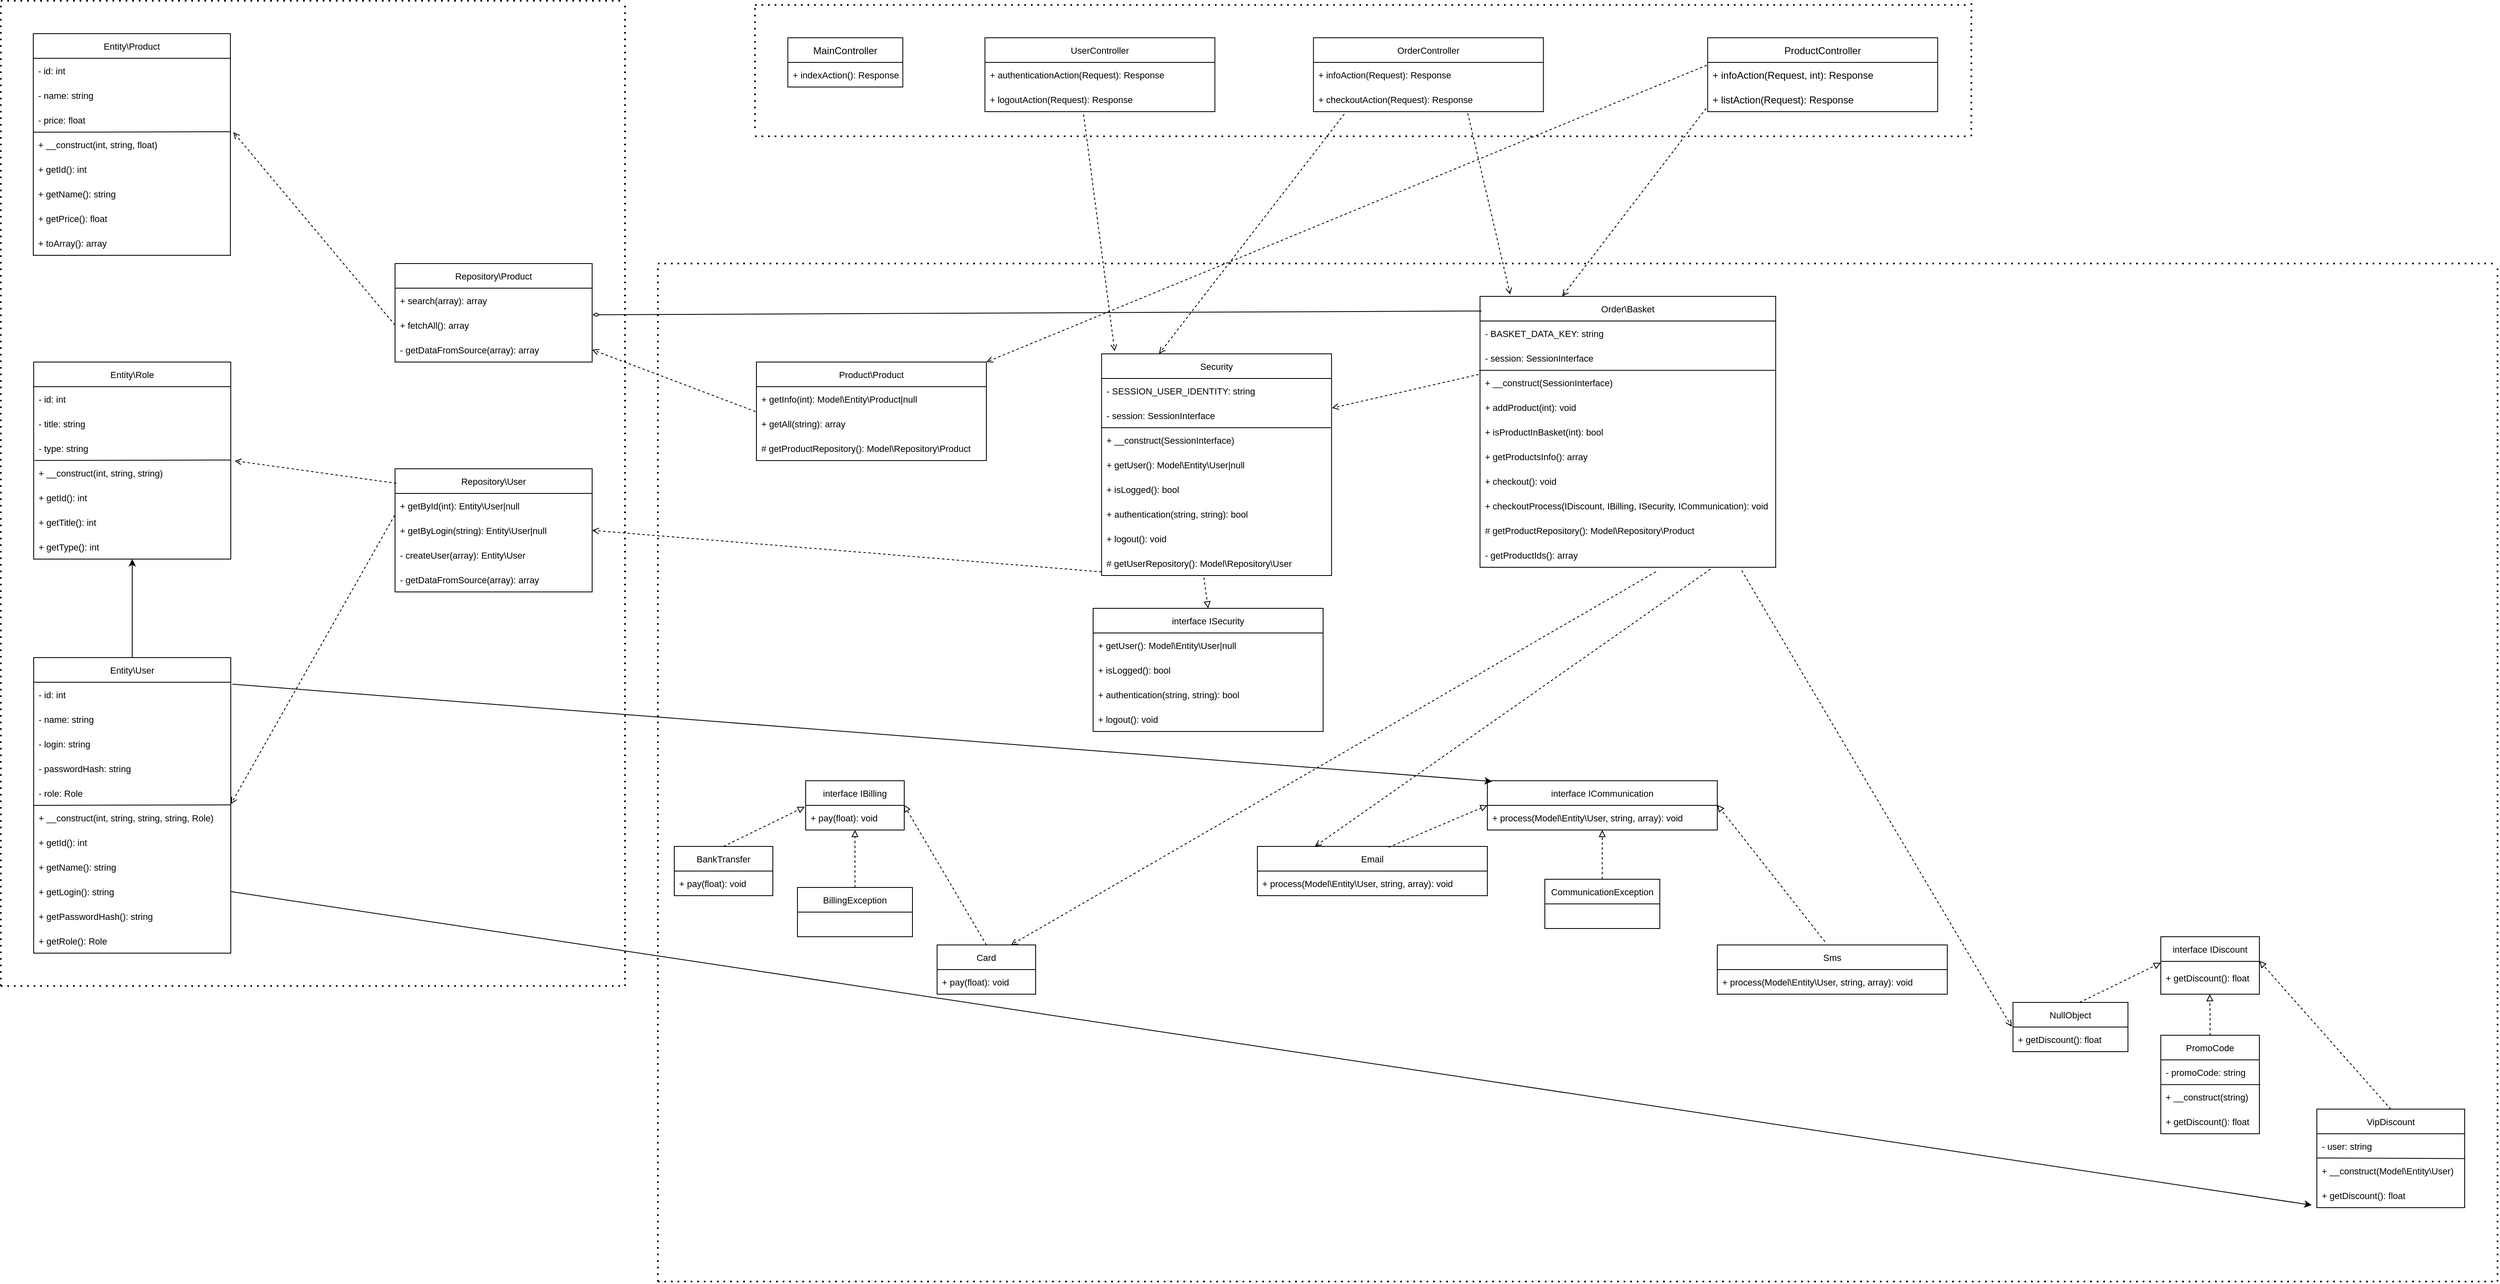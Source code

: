 <mxfile version="16.5.3" type="github">
  <diagram id="gTptydmdc3C8p_ztm6Fg" name="Страница 1">
    <mxGraphModel dx="3749" dy="5384" grid="1" gridSize="10" guides="1" tooltips="1" connect="1" arrows="1" fold="1" page="1" pageScale="1" pageWidth="4681" pageHeight="3300" math="0" shadow="0">
      <root>
        <mxCell id="0" />
        <mxCell id="1" parent="0" />
        <mxCell id="qw8Mf4owi6WbGOD2SgY8-8" value="ProductController" style="swimlane;fontStyle=0;childLayout=stackLayout;horizontal=1;startSize=30;horizontalStack=0;resizeParent=1;resizeParentMax=0;resizeLast=0;collapsible=1;marginBottom=0;" vertex="1" parent="1">
          <mxGeometry x="2918.26" y="45" width="280" height="90" as="geometry" />
        </mxCell>
        <mxCell id="qw8Mf4owi6WbGOD2SgY8-9" value="+ infoAction(Request, int): Response" style="text;strokeColor=none;fillColor=none;align=left;verticalAlign=middle;spacingLeft=4;spacingRight=4;overflow=hidden;points=[[0,0.5],[1,0.5]];portConstraint=eastwest;rotatable=0;" vertex="1" parent="qw8Mf4owi6WbGOD2SgY8-8">
          <mxGeometry y="30" width="280" height="30" as="geometry" />
        </mxCell>
        <mxCell id="qw8Mf4owi6WbGOD2SgY8-10" value="+ listAction(Request): Response" style="text;strokeColor=none;fillColor=none;align=left;verticalAlign=middle;spacingLeft=4;spacingRight=4;overflow=hidden;points=[[0,0.5],[1,0.5]];portConstraint=eastwest;rotatable=0;" vertex="1" parent="qw8Mf4owi6WbGOD2SgY8-8">
          <mxGeometry y="60" width="280" height="30" as="geometry" />
        </mxCell>
        <mxCell id="qw8Mf4owi6WbGOD2SgY8-16" value="MainController" style="swimlane;fontStyle=0;childLayout=stackLayout;horizontal=1;startSize=30;horizontalStack=0;resizeParent=1;resizeParentMax=0;resizeLast=0;collapsible=1;marginBottom=0;" vertex="1" parent="1">
          <mxGeometry x="1798.26" y="45" width="140" height="60" as="geometry" />
        </mxCell>
        <mxCell id="qw8Mf4owi6WbGOD2SgY8-17" value="+ indexAction(): Response" style="text;strokeColor=none;fillColor=none;align=left;verticalAlign=middle;spacingLeft=4;spacingRight=4;overflow=hidden;points=[[0,0.5],[1,0.5]];portConstraint=eastwest;rotatable=0;fontSize=11;" vertex="1" parent="qw8Mf4owi6WbGOD2SgY8-16">
          <mxGeometry y="30" width="140" height="30" as="geometry" />
        </mxCell>
        <mxCell id="qw8Mf4owi6WbGOD2SgY8-21" value="OrderController" style="swimlane;fontStyle=0;childLayout=stackLayout;horizontal=1;startSize=30;horizontalStack=0;resizeParent=1;resizeParentMax=0;resizeLast=0;collapsible=1;marginBottom=0;fontSize=11;" vertex="1" parent="1">
          <mxGeometry x="2438.26" y="45" width="280" height="90" as="geometry" />
        </mxCell>
        <mxCell id="qw8Mf4owi6WbGOD2SgY8-22" value="+ infoAction(Request): Response" style="text;strokeColor=none;fillColor=none;align=left;verticalAlign=middle;spacingLeft=4;spacingRight=4;overflow=hidden;points=[[0,0.5],[1,0.5]];portConstraint=eastwest;rotatable=0;fontSize=11;" vertex="1" parent="qw8Mf4owi6WbGOD2SgY8-21">
          <mxGeometry y="30" width="280" height="30" as="geometry" />
        </mxCell>
        <mxCell id="qw8Mf4owi6WbGOD2SgY8-23" value="+ checkoutAction(Request): Response" style="text;strokeColor=none;fillColor=none;align=left;verticalAlign=middle;spacingLeft=4;spacingRight=4;overflow=hidden;points=[[0,0.5],[1,0.5]];portConstraint=eastwest;rotatable=0;fontSize=11;" vertex="1" parent="qw8Mf4owi6WbGOD2SgY8-21">
          <mxGeometry y="60" width="280" height="30" as="geometry" />
        </mxCell>
        <mxCell id="qw8Mf4owi6WbGOD2SgY8-25" value="UserController" style="swimlane;fontStyle=0;childLayout=stackLayout;horizontal=1;startSize=30;horizontalStack=0;resizeParent=1;resizeParentMax=0;resizeLast=0;collapsible=1;marginBottom=0;fontSize=11;" vertex="1" parent="1">
          <mxGeometry x="2038.26" y="45" width="280" height="90" as="geometry" />
        </mxCell>
        <mxCell id="qw8Mf4owi6WbGOD2SgY8-26" value="+ authenticationAction(Request): Response" style="text;strokeColor=none;fillColor=none;align=left;verticalAlign=middle;spacingLeft=4;spacingRight=4;overflow=hidden;points=[[0,0.5],[1,0.5]];portConstraint=eastwest;rotatable=0;fontSize=11;" vertex="1" parent="qw8Mf4owi6WbGOD2SgY8-25">
          <mxGeometry y="30" width="280" height="30" as="geometry" />
        </mxCell>
        <mxCell id="qw8Mf4owi6WbGOD2SgY8-27" value="+ logoutAction(Request): Response" style="text;strokeColor=none;fillColor=none;align=left;verticalAlign=middle;spacingLeft=4;spacingRight=4;overflow=hidden;points=[[0,0.5],[1,0.5]];portConstraint=eastwest;rotatable=0;fontSize=11;" vertex="1" parent="qw8Mf4owi6WbGOD2SgY8-25">
          <mxGeometry y="60" width="280" height="30" as="geometry" />
        </mxCell>
        <mxCell id="qw8Mf4owi6WbGOD2SgY8-29" value="Entity\Product" style="swimlane;fontStyle=0;childLayout=stackLayout;horizontal=1;startSize=30;horizontalStack=0;resizeParent=1;resizeParentMax=0;resizeLast=0;collapsible=1;marginBottom=0;fontSize=11;" vertex="1" parent="1">
          <mxGeometry x="879.52" y="40" width="240" height="270" as="geometry" />
        </mxCell>
        <mxCell id="qw8Mf4owi6WbGOD2SgY8-30" value="- id: int" style="text;strokeColor=none;fillColor=none;align=left;verticalAlign=middle;spacingLeft=4;spacingRight=4;overflow=hidden;points=[[0,0.5],[1,0.5]];portConstraint=eastwest;rotatable=0;fontSize=11;" vertex="1" parent="qw8Mf4owi6WbGOD2SgY8-29">
          <mxGeometry y="30" width="240" height="30" as="geometry" />
        </mxCell>
        <mxCell id="qw8Mf4owi6WbGOD2SgY8-31" value="- name: string" style="text;strokeColor=none;fillColor=none;align=left;verticalAlign=middle;spacingLeft=4;spacingRight=4;overflow=hidden;points=[[0,0.5],[1,0.5]];portConstraint=eastwest;rotatable=0;fontSize=11;" vertex="1" parent="qw8Mf4owi6WbGOD2SgY8-29">
          <mxGeometry y="60" width="240" height="30" as="geometry" />
        </mxCell>
        <mxCell id="qw8Mf4owi6WbGOD2SgY8-32" value="- price: float" style="text;strokeColor=none;fillColor=none;align=left;verticalAlign=middle;spacingLeft=4;spacingRight=4;overflow=hidden;points=[[0,0.5],[1,0.5]];portConstraint=eastwest;rotatable=0;fontSize=11;" vertex="1" parent="qw8Mf4owi6WbGOD2SgY8-29">
          <mxGeometry y="90" width="240" height="30" as="geometry" />
        </mxCell>
        <mxCell id="qw8Mf4owi6WbGOD2SgY8-34" value="" style="endArrow=none;html=1;rounded=0;fontSize=11;entryX=1.002;entryY=-0.017;entryDx=0;entryDy=0;entryPerimeter=0;" edge="1" parent="qw8Mf4owi6WbGOD2SgY8-29" target="qw8Mf4owi6WbGOD2SgY8-33">
          <mxGeometry width="50" height="50" relative="1" as="geometry">
            <mxPoint y="120" as="sourcePoint" />
            <mxPoint x="70" y="120" as="targetPoint" />
          </mxGeometry>
        </mxCell>
        <mxCell id="qw8Mf4owi6WbGOD2SgY8-33" value="+ __construct(int, string, float)" style="text;strokeColor=none;fillColor=none;align=left;verticalAlign=middle;spacingLeft=4;spacingRight=4;overflow=hidden;points=[[0,0.5],[1,0.5]];portConstraint=eastwest;rotatable=0;fontSize=11;" vertex="1" parent="qw8Mf4owi6WbGOD2SgY8-29">
          <mxGeometry y="120" width="240" height="30" as="geometry" />
        </mxCell>
        <mxCell id="qw8Mf4owi6WbGOD2SgY8-35" value="+ getId(): int" style="text;strokeColor=none;fillColor=none;align=left;verticalAlign=middle;spacingLeft=4;spacingRight=4;overflow=hidden;points=[[0,0.5],[1,0.5]];portConstraint=eastwest;rotatable=0;fontSize=11;" vertex="1" parent="qw8Mf4owi6WbGOD2SgY8-29">
          <mxGeometry y="150" width="240" height="30" as="geometry" />
        </mxCell>
        <mxCell id="qw8Mf4owi6WbGOD2SgY8-36" value="+ getName(): string" style="text;strokeColor=none;fillColor=none;align=left;verticalAlign=middle;spacingLeft=4;spacingRight=4;overflow=hidden;points=[[0,0.5],[1,0.5]];portConstraint=eastwest;rotatable=0;fontSize=11;" vertex="1" parent="qw8Mf4owi6WbGOD2SgY8-29">
          <mxGeometry y="180" width="240" height="30" as="geometry" />
        </mxCell>
        <mxCell id="qw8Mf4owi6WbGOD2SgY8-37" value="+ getPrice(): float" style="text;strokeColor=none;fillColor=none;align=left;verticalAlign=middle;spacingLeft=4;spacingRight=4;overflow=hidden;points=[[0,0.5],[1,0.5]];portConstraint=eastwest;rotatable=0;fontSize=11;" vertex="1" parent="qw8Mf4owi6WbGOD2SgY8-29">
          <mxGeometry y="210" width="240" height="30" as="geometry" />
        </mxCell>
        <mxCell id="qw8Mf4owi6WbGOD2SgY8-38" value="+ toArray(): array" style="text;strokeColor=none;fillColor=none;align=left;verticalAlign=middle;spacingLeft=4;spacingRight=4;overflow=hidden;points=[[0,0.5],[1,0.5]];portConstraint=eastwest;rotatable=0;fontSize=11;" vertex="1" parent="qw8Mf4owi6WbGOD2SgY8-29">
          <mxGeometry y="240" width="240" height="30" as="geometry" />
        </mxCell>
        <mxCell id="qw8Mf4owi6WbGOD2SgY8-39" value="Entity\Role" style="swimlane;fontStyle=0;childLayout=stackLayout;horizontal=1;startSize=30;horizontalStack=0;resizeParent=1;resizeParentMax=0;resizeLast=0;collapsible=1;marginBottom=0;fontSize=11;" vertex="1" parent="1">
          <mxGeometry x="880" y="440" width="240" height="240" as="geometry" />
        </mxCell>
        <mxCell id="qw8Mf4owi6WbGOD2SgY8-40" value="- id: int" style="text;strokeColor=none;fillColor=none;align=left;verticalAlign=middle;spacingLeft=4;spacingRight=4;overflow=hidden;points=[[0,0.5],[1,0.5]];portConstraint=eastwest;rotatable=0;fontSize=11;" vertex="1" parent="qw8Mf4owi6WbGOD2SgY8-39">
          <mxGeometry y="30" width="240" height="30" as="geometry" />
        </mxCell>
        <mxCell id="qw8Mf4owi6WbGOD2SgY8-41" value="- title: string" style="text;strokeColor=none;fillColor=none;align=left;verticalAlign=middle;spacingLeft=4;spacingRight=4;overflow=hidden;points=[[0,0.5],[1,0.5]];portConstraint=eastwest;rotatable=0;fontSize=11;" vertex="1" parent="qw8Mf4owi6WbGOD2SgY8-39">
          <mxGeometry y="60" width="240" height="30" as="geometry" />
        </mxCell>
        <mxCell id="qw8Mf4owi6WbGOD2SgY8-43" value="- type: string" style="text;strokeColor=none;fillColor=none;align=left;verticalAlign=middle;spacingLeft=4;spacingRight=4;overflow=hidden;points=[[0,0.5],[1,0.5]];portConstraint=eastwest;rotatable=0;fontSize=11;" vertex="1" parent="qw8Mf4owi6WbGOD2SgY8-39">
          <mxGeometry y="90" width="240" height="30" as="geometry" />
        </mxCell>
        <mxCell id="qw8Mf4owi6WbGOD2SgY8-42" value="+ __construct(int, string, string)" style="text;strokeColor=none;fillColor=none;align=left;verticalAlign=middle;spacingLeft=4;spacingRight=4;overflow=hidden;points=[[0,0.5],[1,0.5]];portConstraint=eastwest;rotatable=0;fontSize=11;" vertex="1" parent="qw8Mf4owi6WbGOD2SgY8-39">
          <mxGeometry y="120" width="240" height="30" as="geometry" />
        </mxCell>
        <mxCell id="qw8Mf4owi6WbGOD2SgY8-46" value="+ getId(): int" style="text;strokeColor=none;fillColor=none;align=left;verticalAlign=middle;spacingLeft=4;spacingRight=4;overflow=hidden;points=[[0,0.5],[1,0.5]];portConstraint=eastwest;rotatable=0;fontSize=11;" vertex="1" parent="qw8Mf4owi6WbGOD2SgY8-39">
          <mxGeometry y="150" width="240" height="30" as="geometry" />
        </mxCell>
        <mxCell id="qw8Mf4owi6WbGOD2SgY8-47" value="+ getTitle(): int" style="text;strokeColor=none;fillColor=none;align=left;verticalAlign=middle;spacingLeft=4;spacingRight=4;overflow=hidden;points=[[0,0.5],[1,0.5]];portConstraint=eastwest;rotatable=0;fontSize=11;" vertex="1" parent="qw8Mf4owi6WbGOD2SgY8-39">
          <mxGeometry y="180" width="240" height="30" as="geometry" />
        </mxCell>
        <mxCell id="qw8Mf4owi6WbGOD2SgY8-48" value="+ getType(): int" style="text;strokeColor=none;fillColor=none;align=left;verticalAlign=middle;spacingLeft=4;spacingRight=4;overflow=hidden;points=[[0,0.5],[1,0.5]];portConstraint=eastwest;rotatable=0;fontSize=11;" vertex="1" parent="qw8Mf4owi6WbGOD2SgY8-39">
          <mxGeometry y="210" width="240" height="30" as="geometry" />
        </mxCell>
        <mxCell id="qw8Mf4owi6WbGOD2SgY8-44" value="" style="endArrow=none;html=1;rounded=0;fontSize=11;exitX=0.004;exitY=0.997;exitDx=0;exitDy=0;exitPerimeter=0;entryX=1.001;entryY=-0.021;entryDx=0;entryDy=0;entryPerimeter=0;" edge="1" parent="qw8Mf4owi6WbGOD2SgY8-39" source="qw8Mf4owi6WbGOD2SgY8-43" target="qw8Mf4owi6WbGOD2SgY8-42">
          <mxGeometry width="50" height="50" relative="1" as="geometry">
            <mxPoint x="20" y="70" as="sourcePoint" />
            <mxPoint x="70" y="20" as="targetPoint" />
          </mxGeometry>
        </mxCell>
        <mxCell id="qw8Mf4owi6WbGOD2SgY8-49" value="Entity\User" style="swimlane;fontStyle=0;childLayout=stackLayout;horizontal=1;startSize=30;horizontalStack=0;resizeParent=1;resizeParentMax=0;resizeLast=0;collapsible=1;marginBottom=0;fontSize=11;" vertex="1" parent="1">
          <mxGeometry x="880" y="800" width="240" height="360" as="geometry" />
        </mxCell>
        <mxCell id="qw8Mf4owi6WbGOD2SgY8-50" value="- id: int" style="text;strokeColor=none;fillColor=none;align=left;verticalAlign=middle;spacingLeft=4;spacingRight=4;overflow=hidden;points=[[0,0.5],[1,0.5]];portConstraint=eastwest;rotatable=0;fontSize=11;" vertex="1" parent="qw8Mf4owi6WbGOD2SgY8-49">
          <mxGeometry y="30" width="240" height="30" as="geometry" />
        </mxCell>
        <mxCell id="qw8Mf4owi6WbGOD2SgY8-51" value="- name: string" style="text;strokeColor=none;fillColor=none;align=left;verticalAlign=middle;spacingLeft=4;spacingRight=4;overflow=hidden;points=[[0,0.5],[1,0.5]];portConstraint=eastwest;rotatable=0;fontSize=11;" vertex="1" parent="qw8Mf4owi6WbGOD2SgY8-49">
          <mxGeometry y="60" width="240" height="30" as="geometry" />
        </mxCell>
        <mxCell id="qw8Mf4owi6WbGOD2SgY8-52" value="- login: string" style="text;strokeColor=none;fillColor=none;align=left;verticalAlign=middle;spacingLeft=4;spacingRight=4;overflow=hidden;points=[[0,0.5],[1,0.5]];portConstraint=eastwest;rotatable=0;fontSize=11;" vertex="1" parent="qw8Mf4owi6WbGOD2SgY8-49">
          <mxGeometry y="90" width="240" height="30" as="geometry" />
        </mxCell>
        <mxCell id="qw8Mf4owi6WbGOD2SgY8-58" value="- passwordHash: string" style="text;strokeColor=none;fillColor=none;align=left;verticalAlign=middle;spacingLeft=4;spacingRight=4;overflow=hidden;points=[[0,0.5],[1,0.5]];portConstraint=eastwest;rotatable=0;fontSize=11;" vertex="1" parent="qw8Mf4owi6WbGOD2SgY8-49">
          <mxGeometry y="120" width="240" height="30" as="geometry" />
        </mxCell>
        <mxCell id="qw8Mf4owi6WbGOD2SgY8-59" value="- role: Role" style="text;strokeColor=none;fillColor=none;align=left;verticalAlign=middle;spacingLeft=4;spacingRight=4;overflow=hidden;points=[[0,0.5],[1,0.5]];portConstraint=eastwest;rotatable=0;fontSize=11;" vertex="1" parent="qw8Mf4owi6WbGOD2SgY8-49">
          <mxGeometry y="150" width="240" height="30" as="geometry" />
        </mxCell>
        <mxCell id="qw8Mf4owi6WbGOD2SgY8-53" value="+ __construct(int, string, string, string, Role)" style="text;strokeColor=none;fillColor=none;align=left;verticalAlign=middle;spacingLeft=4;spacingRight=4;overflow=hidden;points=[[0,0.5],[1,0.5]];portConstraint=eastwest;rotatable=0;fontSize=11;" vertex="1" parent="qw8Mf4owi6WbGOD2SgY8-49">
          <mxGeometry y="180" width="240" height="30" as="geometry" />
        </mxCell>
        <mxCell id="qw8Mf4owi6WbGOD2SgY8-54" value="+ getId(): int" style="text;strokeColor=none;fillColor=none;align=left;verticalAlign=middle;spacingLeft=4;spacingRight=4;overflow=hidden;points=[[0,0.5],[1,0.5]];portConstraint=eastwest;rotatable=0;fontSize=11;" vertex="1" parent="qw8Mf4owi6WbGOD2SgY8-49">
          <mxGeometry y="210" width="240" height="30" as="geometry" />
        </mxCell>
        <mxCell id="qw8Mf4owi6WbGOD2SgY8-60" value="+ getName(): string" style="text;strokeColor=none;fillColor=none;align=left;verticalAlign=middle;spacingLeft=4;spacingRight=4;overflow=hidden;points=[[0,0.5],[1,0.5]];portConstraint=eastwest;rotatable=0;fontSize=11;" vertex="1" parent="qw8Mf4owi6WbGOD2SgY8-49">
          <mxGeometry y="240" width="240" height="30" as="geometry" />
        </mxCell>
        <mxCell id="qw8Mf4owi6WbGOD2SgY8-55" value="+ getLogin(): string" style="text;strokeColor=none;fillColor=none;align=left;verticalAlign=middle;spacingLeft=4;spacingRight=4;overflow=hidden;points=[[0,0.5],[1,0.5]];portConstraint=eastwest;rotatable=0;fontSize=11;" vertex="1" parent="qw8Mf4owi6WbGOD2SgY8-49">
          <mxGeometry y="270" width="240" height="30" as="geometry" />
        </mxCell>
        <mxCell id="qw8Mf4owi6WbGOD2SgY8-56" value="+ getPasswordHash(): string" style="text;strokeColor=none;fillColor=none;align=left;verticalAlign=middle;spacingLeft=4;spacingRight=4;overflow=hidden;points=[[0,0.5],[1,0.5]];portConstraint=eastwest;rotatable=0;fontSize=11;" vertex="1" parent="qw8Mf4owi6WbGOD2SgY8-49">
          <mxGeometry y="300" width="240" height="30" as="geometry" />
        </mxCell>
        <mxCell id="qw8Mf4owi6WbGOD2SgY8-61" value="+ getRole(): Role" style="text;strokeColor=none;fillColor=none;align=left;verticalAlign=middle;spacingLeft=4;spacingRight=4;overflow=hidden;points=[[0,0.5],[1,0.5]];portConstraint=eastwest;rotatable=0;fontSize=11;" vertex="1" parent="qw8Mf4owi6WbGOD2SgY8-49">
          <mxGeometry y="330" width="240" height="30" as="geometry" />
        </mxCell>
        <mxCell id="qw8Mf4owi6WbGOD2SgY8-57" value="" style="endArrow=none;html=1;rounded=0;fontSize=11;exitX=0;exitY=1;exitDx=0;exitDy=0;exitPerimeter=0;entryX=1.001;entryY=-0.021;entryDx=0;entryDy=0;entryPerimeter=0;" edge="1" parent="qw8Mf4owi6WbGOD2SgY8-49" source="qw8Mf4owi6WbGOD2SgY8-59" target="qw8Mf4owi6WbGOD2SgY8-53">
          <mxGeometry width="50" height="50" relative="1" as="geometry">
            <mxPoint x="20" y="70" as="sourcePoint" />
            <mxPoint x="70" y="20" as="targetPoint" />
          </mxGeometry>
        </mxCell>
        <mxCell id="qw8Mf4owi6WbGOD2SgY8-62" value="Repository\Product" style="swimlane;fontStyle=0;childLayout=stackLayout;horizontal=1;startSize=30;horizontalStack=0;resizeParent=1;resizeParentMax=0;resizeLast=0;collapsible=1;marginBottom=0;fontSize=11;" vertex="1" parent="1">
          <mxGeometry x="1320" y="320" width="240" height="120" as="geometry" />
        </mxCell>
        <mxCell id="qw8Mf4owi6WbGOD2SgY8-68" value="+ search(array): array" style="text;strokeColor=none;fillColor=none;align=left;verticalAlign=middle;spacingLeft=4;spacingRight=4;overflow=hidden;points=[[0,0.5],[1,0.5]];portConstraint=eastwest;rotatable=0;fontSize=11;" vertex="1" parent="qw8Mf4owi6WbGOD2SgY8-62">
          <mxGeometry y="30" width="240" height="30" as="geometry" />
        </mxCell>
        <mxCell id="qw8Mf4owi6WbGOD2SgY8-69" value="+ fetchAll(): array" style="text;strokeColor=none;fillColor=none;align=left;verticalAlign=middle;spacingLeft=4;spacingRight=4;overflow=hidden;points=[[0,0.5],[1,0.5]];portConstraint=eastwest;rotatable=0;fontSize=11;" vertex="1" parent="qw8Mf4owi6WbGOD2SgY8-62">
          <mxGeometry y="60" width="240" height="30" as="geometry" />
        </mxCell>
        <mxCell id="qw8Mf4owi6WbGOD2SgY8-70" value="- getDataFromSource(array): array" style="text;strokeColor=none;fillColor=none;align=left;verticalAlign=middle;spacingLeft=4;spacingRight=4;overflow=hidden;points=[[0,0.5],[1,0.5]];portConstraint=eastwest;rotatable=0;fontSize=11;" vertex="1" parent="qw8Mf4owi6WbGOD2SgY8-62">
          <mxGeometry y="90" width="240" height="30" as="geometry" />
        </mxCell>
        <mxCell id="qw8Mf4owi6WbGOD2SgY8-72" value="Repository\User" style="swimlane;fontStyle=0;childLayout=stackLayout;horizontal=1;startSize=30;horizontalStack=0;resizeParent=1;resizeParentMax=0;resizeLast=0;collapsible=1;marginBottom=0;fontSize=11;" vertex="1" parent="1">
          <mxGeometry x="1320" y="570" width="240" height="150" as="geometry">
            <mxRectangle x="1320" y="510" width="110" height="30" as="alternateBounds" />
          </mxGeometry>
        </mxCell>
        <mxCell id="qw8Mf4owi6WbGOD2SgY8-79" value="+ getById(int): Entity\User|null" style="text;strokeColor=none;fillColor=none;align=left;verticalAlign=middle;spacingLeft=4;spacingRight=4;overflow=hidden;points=[[0,0.5],[1,0.5]];portConstraint=eastwest;rotatable=0;fontSize=11;" vertex="1" parent="qw8Mf4owi6WbGOD2SgY8-72">
          <mxGeometry y="30" width="240" height="30" as="geometry" />
        </mxCell>
        <mxCell id="qw8Mf4owi6WbGOD2SgY8-80" value="+ getByLogin(string): Entity\User|null" style="text;strokeColor=none;fillColor=none;align=left;verticalAlign=middle;spacingLeft=4;spacingRight=4;overflow=hidden;points=[[0,0.5],[1,0.5]];portConstraint=eastwest;rotatable=0;fontSize=11;" vertex="1" parent="qw8Mf4owi6WbGOD2SgY8-72">
          <mxGeometry y="60" width="240" height="30" as="geometry" />
        </mxCell>
        <mxCell id="qw8Mf4owi6WbGOD2SgY8-81" value="- createUser(array): Entity\User" style="text;strokeColor=none;fillColor=none;align=left;verticalAlign=middle;spacingLeft=4;spacingRight=4;overflow=hidden;points=[[0,0.5],[1,0.5]];portConstraint=eastwest;rotatable=0;fontSize=11;" vertex="1" parent="qw8Mf4owi6WbGOD2SgY8-72">
          <mxGeometry y="90" width="240" height="30" as="geometry" />
        </mxCell>
        <mxCell id="qw8Mf4owi6WbGOD2SgY8-82" value="- getDataFromSource(array): array" style="text;strokeColor=none;fillColor=none;align=left;verticalAlign=middle;spacingLeft=4;spacingRight=4;overflow=hidden;points=[[0,0.5],[1,0.5]];portConstraint=eastwest;rotatable=0;fontSize=11;" vertex="1" parent="qw8Mf4owi6WbGOD2SgY8-72">
          <mxGeometry y="120" width="240" height="30" as="geometry" />
        </mxCell>
        <mxCell id="qw8Mf4owi6WbGOD2SgY8-95" value="BillingException" style="swimlane;fontStyle=0;childLayout=stackLayout;horizontal=1;startSize=30;horizontalStack=0;resizeParent=1;resizeParentMax=0;resizeLast=0;collapsible=1;marginBottom=0;fontSize=11;" vertex="1" parent="1">
          <mxGeometry x="1810" y="1080" width="140" height="60" as="geometry" />
        </mxCell>
        <mxCell id="qw8Mf4owi6WbGOD2SgY8-99" value="BankTransfer" style="swimlane;fontStyle=0;childLayout=stackLayout;horizontal=1;startSize=30;horizontalStack=0;resizeParent=1;resizeParentMax=0;resizeLast=0;collapsible=1;marginBottom=0;fontSize=11;" vertex="1" parent="1">
          <mxGeometry x="1660" y="1030" width="120" height="60" as="geometry" />
        </mxCell>
        <mxCell id="qw8Mf4owi6WbGOD2SgY8-100" value="+ pay(float): void" style="text;strokeColor=none;fillColor=none;align=left;verticalAlign=middle;spacingLeft=4;spacingRight=4;overflow=hidden;points=[[0,0.5],[1,0.5]];portConstraint=eastwest;rotatable=0;fontSize=11;" vertex="1" parent="qw8Mf4owi6WbGOD2SgY8-99">
          <mxGeometry y="30" width="120" height="30" as="geometry" />
        </mxCell>
        <mxCell id="qw8Mf4owi6WbGOD2SgY8-103" value="Card" style="swimlane;fontStyle=0;childLayout=stackLayout;horizontal=1;startSize=30;horizontalStack=0;resizeParent=1;resizeParentMax=0;resizeLast=0;collapsible=1;marginBottom=0;fontSize=11;" vertex="1" parent="1">
          <mxGeometry x="1980" y="1150" width="120" height="60" as="geometry" />
        </mxCell>
        <mxCell id="qw8Mf4owi6WbGOD2SgY8-104" value="+ pay(float): void" style="text;strokeColor=none;fillColor=none;align=left;verticalAlign=middle;spacingLeft=4;spacingRight=4;overflow=hidden;points=[[0,0.5],[1,0.5]];portConstraint=eastwest;rotatable=0;fontSize=11;" vertex="1" parent="qw8Mf4owi6WbGOD2SgY8-103">
          <mxGeometry y="30" width="120" height="30" as="geometry" />
        </mxCell>
        <mxCell id="qw8Mf4owi6WbGOD2SgY8-105" value="interface IBilling" style="swimlane;fontStyle=0;childLayout=stackLayout;horizontal=1;startSize=30;horizontalStack=0;resizeParent=1;resizeParentMax=0;resizeLast=0;collapsible=1;marginBottom=0;fontSize=11;" vertex="1" parent="1">
          <mxGeometry x="1820" y="950" width="120" height="60" as="geometry" />
        </mxCell>
        <mxCell id="qw8Mf4owi6WbGOD2SgY8-106" value="+ pay(float): void" style="text;strokeColor=none;fillColor=none;align=left;verticalAlign=middle;spacingLeft=4;spacingRight=4;overflow=hidden;points=[[0,0.5],[1,0.5]];portConstraint=eastwest;rotatable=0;fontSize=11;" vertex="1" parent="qw8Mf4owi6WbGOD2SgY8-105">
          <mxGeometry y="30" width="120" height="30" as="geometry" />
        </mxCell>
        <mxCell id="qw8Mf4owi6WbGOD2SgY8-107" value="CommunicationException" style="swimlane;fontStyle=0;childLayout=stackLayout;horizontal=1;startSize=30;horizontalStack=0;resizeParent=1;resizeParentMax=0;resizeLast=0;collapsible=1;marginBottom=0;fontSize=11;" vertex="1" parent="1">
          <mxGeometry x="2720" y="1070" width="140" height="60" as="geometry" />
        </mxCell>
        <mxCell id="qw8Mf4owi6WbGOD2SgY8-108" value="Email" style="swimlane;fontStyle=0;childLayout=stackLayout;horizontal=1;startSize=30;horizontalStack=0;resizeParent=1;resizeParentMax=0;resizeLast=0;collapsible=1;marginBottom=0;fontSize=11;" vertex="1" parent="1">
          <mxGeometry x="2370" y="1030" width="280" height="60" as="geometry" />
        </mxCell>
        <mxCell id="qw8Mf4owi6WbGOD2SgY8-109" value="+ process(Model\Entity\User, string, array): void" style="text;strokeColor=none;fillColor=none;align=left;verticalAlign=middle;spacingLeft=4;spacingRight=4;overflow=hidden;points=[[0,0.5],[1,0.5]];portConstraint=eastwest;rotatable=0;fontSize=11;" vertex="1" parent="qw8Mf4owi6WbGOD2SgY8-108">
          <mxGeometry y="30" width="280" height="30" as="geometry" />
        </mxCell>
        <mxCell id="qw8Mf4owi6WbGOD2SgY8-110" value="Sms" style="swimlane;fontStyle=0;childLayout=stackLayout;horizontal=1;startSize=30;horizontalStack=0;resizeParent=1;resizeParentMax=0;resizeLast=0;collapsible=1;marginBottom=0;fontSize=11;" vertex="1" parent="1">
          <mxGeometry x="2930" y="1150" width="280" height="60" as="geometry" />
        </mxCell>
        <mxCell id="qw8Mf4owi6WbGOD2SgY8-111" value="+ process(Model\Entity\User, string, array): void" style="text;strokeColor=none;fillColor=none;align=left;verticalAlign=middle;spacingLeft=4;spacingRight=4;overflow=hidden;points=[[0,0.5],[1,0.5]];portConstraint=eastwest;rotatable=0;fontSize=11;" vertex="1" parent="qw8Mf4owi6WbGOD2SgY8-110">
          <mxGeometry y="30" width="280" height="30" as="geometry" />
        </mxCell>
        <mxCell id="qw8Mf4owi6WbGOD2SgY8-112" value="interface ICommunication" style="swimlane;fontStyle=0;childLayout=stackLayout;horizontal=1;startSize=30;horizontalStack=0;resizeParent=1;resizeParentMax=0;resizeLast=0;collapsible=1;marginBottom=0;fontSize=11;" vertex="1" parent="1">
          <mxGeometry x="2650" y="950" width="280" height="60" as="geometry" />
        </mxCell>
        <mxCell id="qw8Mf4owi6WbGOD2SgY8-113" value="+ process(Model\Entity\User, string, array): void" style="text;strokeColor=none;fillColor=none;align=left;verticalAlign=middle;spacingLeft=4;spacingRight=4;overflow=hidden;points=[[0,0.5],[1,0.5]];portConstraint=eastwest;rotatable=0;fontSize=11;" vertex="1" parent="qw8Mf4owi6WbGOD2SgY8-112">
          <mxGeometry y="30" width="280" height="30" as="geometry" />
        </mxCell>
        <mxCell id="qw8Mf4owi6WbGOD2SgY8-115" value="NullObject" style="swimlane;fontStyle=0;childLayout=stackLayout;horizontal=1;startSize=30;horizontalStack=0;resizeParent=1;resizeParentMax=0;resizeLast=0;collapsible=1;marginBottom=0;fontSize=11;" vertex="1" parent="1">
          <mxGeometry x="3290" y="1220" width="140" height="60" as="geometry" />
        </mxCell>
        <mxCell id="qw8Mf4owi6WbGOD2SgY8-122" value="+ getDiscount(): float" style="text;strokeColor=none;fillColor=none;align=left;verticalAlign=middle;spacingLeft=4;spacingRight=4;overflow=hidden;points=[[0,0.5],[1,0.5]];portConstraint=eastwest;rotatable=0;fontSize=11;" vertex="1" parent="qw8Mf4owi6WbGOD2SgY8-115">
          <mxGeometry y="30" width="140" height="30" as="geometry" />
        </mxCell>
        <mxCell id="qw8Mf4owi6WbGOD2SgY8-116" value="PromoCode" style="swimlane;fontStyle=0;childLayout=stackLayout;horizontal=1;startSize=30;horizontalStack=0;resizeParent=1;resizeParentMax=0;resizeLast=0;collapsible=1;marginBottom=0;fontSize=11;" vertex="1" parent="1">
          <mxGeometry x="3470" y="1260" width="120" height="120" as="geometry" />
        </mxCell>
        <mxCell id="qw8Mf4owi6WbGOD2SgY8-117" value="- promoCode: string" style="text;strokeColor=none;fillColor=none;align=left;verticalAlign=middle;spacingLeft=4;spacingRight=4;overflow=hidden;points=[[0,0.5],[1,0.5]];portConstraint=eastwest;rotatable=0;fontSize=11;" vertex="1" parent="qw8Mf4owi6WbGOD2SgY8-116">
          <mxGeometry y="30" width="120" height="30" as="geometry" />
        </mxCell>
        <mxCell id="qw8Mf4owi6WbGOD2SgY8-124" value="+ __construct(string)" style="text;strokeColor=none;fillColor=none;align=left;verticalAlign=middle;spacingLeft=4;spacingRight=4;overflow=hidden;points=[[0,0.5],[1,0.5]];portConstraint=eastwest;rotatable=0;fontSize=11;" vertex="1" parent="qw8Mf4owi6WbGOD2SgY8-116">
          <mxGeometry y="60" width="120" height="30" as="geometry" />
        </mxCell>
        <mxCell id="qw8Mf4owi6WbGOD2SgY8-125" value="+ getDiscount(): float" style="text;strokeColor=none;fillColor=none;align=left;verticalAlign=middle;spacingLeft=4;spacingRight=4;overflow=hidden;points=[[0,0.5],[1,0.5]];portConstraint=eastwest;rotatable=0;fontSize=11;" vertex="1" parent="qw8Mf4owi6WbGOD2SgY8-116">
          <mxGeometry y="90" width="120" height="30" as="geometry" />
        </mxCell>
        <mxCell id="qw8Mf4owi6WbGOD2SgY8-136" value="" style="endArrow=none;html=1;rounded=0;fontSize=11;entryX=1.009;entryY=0.004;entryDx=0;entryDy=0;entryPerimeter=0;exitX=0.004;exitY=0.004;exitDx=0;exitDy=0;exitPerimeter=0;" edge="1" parent="qw8Mf4owi6WbGOD2SgY8-116" source="qw8Mf4owi6WbGOD2SgY8-124" target="qw8Mf4owi6WbGOD2SgY8-124">
          <mxGeometry width="50" height="50" relative="1" as="geometry">
            <mxPoint x="-10" y="120" as="sourcePoint" />
            <mxPoint x="40" y="70" as="targetPoint" />
          </mxGeometry>
        </mxCell>
        <mxCell id="qw8Mf4owi6WbGOD2SgY8-120" value="interface IDiscount" style="swimlane;fontStyle=0;childLayout=stackLayout;horizontal=1;startSize=30;horizontalStack=0;resizeParent=1;resizeParentMax=0;resizeLast=0;collapsible=1;marginBottom=0;fontSize=11;" vertex="1" parent="1">
          <mxGeometry x="3470" y="1140" width="120" height="70" as="geometry" />
        </mxCell>
        <mxCell id="qw8Mf4owi6WbGOD2SgY8-121" value="+ getDiscount(): float" style="text;strokeColor=none;fillColor=none;align=left;verticalAlign=middle;spacingLeft=4;spacingRight=4;overflow=hidden;points=[[0,0.5],[1,0.5]];portConstraint=eastwest;rotatable=0;fontSize=11;" vertex="1" parent="qw8Mf4owi6WbGOD2SgY8-120">
          <mxGeometry y="30" width="120" height="40" as="geometry" />
        </mxCell>
        <mxCell id="qw8Mf4owi6WbGOD2SgY8-128" value="VipDiscount" style="swimlane;fontStyle=0;childLayout=stackLayout;horizontal=1;startSize=30;horizontalStack=0;resizeParent=1;resizeParentMax=0;resizeLast=0;collapsible=1;marginBottom=0;fontSize=11;" vertex="1" parent="1">
          <mxGeometry x="3660" y="1350" width="180" height="120" as="geometry" />
        </mxCell>
        <mxCell id="qw8Mf4owi6WbGOD2SgY8-129" value="- user: string" style="text;strokeColor=none;fillColor=none;align=left;verticalAlign=middle;spacingLeft=4;spacingRight=4;overflow=hidden;points=[[0,0.5],[1,0.5]];portConstraint=eastwest;rotatable=0;fontSize=11;" vertex="1" parent="qw8Mf4owi6WbGOD2SgY8-128">
          <mxGeometry y="30" width="180" height="30" as="geometry" />
        </mxCell>
        <mxCell id="qw8Mf4owi6WbGOD2SgY8-130" value="+ __construct(Model\Entity\User)" style="text;strokeColor=none;fillColor=none;align=left;verticalAlign=middle;spacingLeft=4;spacingRight=4;overflow=hidden;points=[[0,0.5],[1,0.5]];portConstraint=eastwest;rotatable=0;fontSize=11;" vertex="1" parent="qw8Mf4owi6WbGOD2SgY8-128">
          <mxGeometry y="60" width="180" height="30" as="geometry" />
        </mxCell>
        <mxCell id="qw8Mf4owi6WbGOD2SgY8-131" value="+ getDiscount(): float" style="text;strokeColor=none;fillColor=none;align=left;verticalAlign=middle;spacingLeft=4;spacingRight=4;overflow=hidden;points=[[0,0.5],[1,0.5]];portConstraint=eastwest;rotatable=0;fontSize=11;" vertex="1" parent="qw8Mf4owi6WbGOD2SgY8-128">
          <mxGeometry y="90" width="180" height="30" as="geometry" />
        </mxCell>
        <mxCell id="qw8Mf4owi6WbGOD2SgY8-133" value="" style="endArrow=none;html=1;rounded=0;fontSize=11;exitX=0.001;exitY=-0.015;exitDx=0;exitDy=0;exitPerimeter=0;entryX=0.999;entryY=1.008;entryDx=0;entryDy=0;entryPerimeter=0;" edge="1" parent="qw8Mf4owi6WbGOD2SgY8-128" source="qw8Mf4owi6WbGOD2SgY8-130" target="qw8Mf4owi6WbGOD2SgY8-129">
          <mxGeometry width="50" height="50" relative="1" as="geometry">
            <mxPoint x="50" y="80" as="sourcePoint" />
            <mxPoint x="100" y="30" as="targetPoint" />
          </mxGeometry>
        </mxCell>
        <mxCell id="qw8Mf4owi6WbGOD2SgY8-137" value="Order\Basket" style="swimlane;fontStyle=0;childLayout=stackLayout;horizontal=1;startSize=30;horizontalStack=0;resizeParent=1;resizeParentMax=0;resizeLast=0;collapsible=1;marginBottom=0;fontSize=11;" vertex="1" parent="1">
          <mxGeometry x="2641.08" y="360" width="360" height="330" as="geometry" />
        </mxCell>
        <mxCell id="qw8Mf4owi6WbGOD2SgY8-138" value="- BASKET_DATA_KEY: string" style="text;strokeColor=none;fillColor=none;align=left;verticalAlign=middle;spacingLeft=4;spacingRight=4;overflow=hidden;points=[[0,0.5],[1,0.5]];portConstraint=eastwest;rotatable=0;fontSize=11;" vertex="1" parent="qw8Mf4owi6WbGOD2SgY8-137">
          <mxGeometry y="30" width="360" height="30" as="geometry" />
        </mxCell>
        <mxCell id="qw8Mf4owi6WbGOD2SgY8-139" value="- session: SessionInterface" style="text;strokeColor=none;fillColor=none;align=left;verticalAlign=middle;spacingLeft=4;spacingRight=4;overflow=hidden;points=[[0,0.5],[1,0.5]];portConstraint=eastwest;rotatable=0;fontSize=11;" vertex="1" parent="qw8Mf4owi6WbGOD2SgY8-137">
          <mxGeometry y="60" width="360" height="30" as="geometry" />
        </mxCell>
        <mxCell id="qw8Mf4owi6WbGOD2SgY8-142" value="+ __construct(SessionInterface)" style="text;strokeColor=none;fillColor=none;align=left;verticalAlign=middle;spacingLeft=4;spacingRight=4;overflow=hidden;points=[[0,0.5],[1,0.5]];portConstraint=eastwest;rotatable=0;fontSize=11;" vertex="1" parent="qw8Mf4owi6WbGOD2SgY8-137">
          <mxGeometry y="90" width="360" height="30" as="geometry" />
        </mxCell>
        <mxCell id="qw8Mf4owi6WbGOD2SgY8-143" value="+ addProduct(int): void" style="text;strokeColor=none;fillColor=none;align=left;verticalAlign=middle;spacingLeft=4;spacingRight=4;overflow=hidden;points=[[0,0.5],[1,0.5]];portConstraint=eastwest;rotatable=0;fontSize=11;" vertex="1" parent="qw8Mf4owi6WbGOD2SgY8-137">
          <mxGeometry y="120" width="360" height="30" as="geometry" />
        </mxCell>
        <mxCell id="qw8Mf4owi6WbGOD2SgY8-144" value="+ isProductInBasket(int): bool" style="text;strokeColor=none;fillColor=none;align=left;verticalAlign=middle;spacingLeft=4;spacingRight=4;overflow=hidden;points=[[0,0.5],[1,0.5]];portConstraint=eastwest;rotatable=0;fontSize=11;" vertex="1" parent="qw8Mf4owi6WbGOD2SgY8-137">
          <mxGeometry y="150" width="360" height="30" as="geometry" />
        </mxCell>
        <mxCell id="qw8Mf4owi6WbGOD2SgY8-145" value="+ getProductsInfo(): array" style="text;strokeColor=none;fillColor=none;align=left;verticalAlign=middle;spacingLeft=4;spacingRight=4;overflow=hidden;points=[[0,0.5],[1,0.5]];portConstraint=eastwest;rotatable=0;fontSize=11;" vertex="1" parent="qw8Mf4owi6WbGOD2SgY8-137">
          <mxGeometry y="180" width="360" height="30" as="geometry" />
        </mxCell>
        <mxCell id="qw8Mf4owi6WbGOD2SgY8-146" value="+ checkout(): void" style="text;strokeColor=none;fillColor=none;align=left;verticalAlign=middle;spacingLeft=4;spacingRight=4;overflow=hidden;points=[[0,0.5],[1,0.5]];portConstraint=eastwest;rotatable=0;fontSize=11;" vertex="1" parent="qw8Mf4owi6WbGOD2SgY8-137">
          <mxGeometry y="210" width="360" height="30" as="geometry" />
        </mxCell>
        <mxCell id="qw8Mf4owi6WbGOD2SgY8-157" value="+ checkoutProcess(IDiscount, IBilling, ISecurity, ICommunication): void" style="text;strokeColor=none;fillColor=none;align=left;verticalAlign=middle;spacingLeft=4;spacingRight=4;overflow=hidden;points=[[0,0.5],[1,0.5]];portConstraint=eastwest;rotatable=0;fontSize=11;" vertex="1" parent="qw8Mf4owi6WbGOD2SgY8-137">
          <mxGeometry y="240" width="360" height="30" as="geometry" />
        </mxCell>
        <mxCell id="qw8Mf4owi6WbGOD2SgY8-158" value="# getProductRepository(): Model\Repository\Product" style="text;strokeColor=none;fillColor=none;align=left;verticalAlign=middle;spacingLeft=4;spacingRight=4;overflow=hidden;points=[[0,0.5],[1,0.5]];portConstraint=eastwest;rotatable=0;fontSize=11;" vertex="1" parent="qw8Mf4owi6WbGOD2SgY8-137">
          <mxGeometry y="270" width="360" height="30" as="geometry" />
        </mxCell>
        <mxCell id="qw8Mf4owi6WbGOD2SgY8-159" value="- getProductIds(): array" style="text;strokeColor=none;fillColor=none;align=left;verticalAlign=middle;spacingLeft=4;spacingRight=4;overflow=hidden;points=[[0,0.5],[1,0.5]];portConstraint=eastwest;rotatable=0;fontSize=11;" vertex="1" parent="qw8Mf4owi6WbGOD2SgY8-137">
          <mxGeometry y="300" width="360" height="30" as="geometry" />
        </mxCell>
        <mxCell id="qw8Mf4owi6WbGOD2SgY8-156" value="" style="endArrow=none;html=1;rounded=0;fontSize=11;exitX=-0.003;exitY=0.003;exitDx=0;exitDy=0;exitPerimeter=0;entryX=1;entryY=1.003;entryDx=0;entryDy=0;entryPerimeter=0;" edge="1" parent="qw8Mf4owi6WbGOD2SgY8-137" source="qw8Mf4owi6WbGOD2SgY8-142" target="qw8Mf4owi6WbGOD2SgY8-139">
          <mxGeometry width="50" height="50" relative="1" as="geometry">
            <mxPoint x="140" y="170" as="sourcePoint" />
            <mxPoint x="190" y="120" as="targetPoint" />
          </mxGeometry>
        </mxCell>
        <mxCell id="qw8Mf4owi6WbGOD2SgY8-160" value="Product\Product" style="swimlane;fontStyle=0;childLayout=stackLayout;horizontal=1;startSize=30;horizontalStack=0;resizeParent=1;resizeParentMax=0;resizeLast=0;collapsible=1;marginBottom=0;fontSize=11;" vertex="1" parent="1">
          <mxGeometry x="1760" y="440" width="280" height="120" as="geometry" />
        </mxCell>
        <mxCell id="qw8Mf4owi6WbGOD2SgY8-161" value="+ getInfo(int): Model\Entity\Product|null" style="text;strokeColor=none;fillColor=none;align=left;verticalAlign=middle;spacingLeft=4;spacingRight=4;overflow=hidden;points=[[0,0.5],[1,0.5]];portConstraint=eastwest;rotatable=0;fontSize=11;" vertex="1" parent="qw8Mf4owi6WbGOD2SgY8-160">
          <mxGeometry y="30" width="280" height="30" as="geometry" />
        </mxCell>
        <mxCell id="qw8Mf4owi6WbGOD2SgY8-162" value="+ getAll(string): array" style="text;strokeColor=none;fillColor=none;align=left;verticalAlign=middle;spacingLeft=4;spacingRight=4;overflow=hidden;points=[[0,0.5],[1,0.5]];portConstraint=eastwest;rotatable=0;fontSize=11;" vertex="1" parent="qw8Mf4owi6WbGOD2SgY8-160">
          <mxGeometry y="60" width="280" height="30" as="geometry" />
        </mxCell>
        <mxCell id="qw8Mf4owi6WbGOD2SgY8-163" value="# getProductRepository(): Model\Repository\Product" style="text;strokeColor=none;fillColor=none;align=left;verticalAlign=middle;spacingLeft=4;spacingRight=4;overflow=hidden;points=[[0,0.5],[1,0.5]];portConstraint=eastwest;rotatable=0;fontSize=11;" vertex="1" parent="qw8Mf4owi6WbGOD2SgY8-160">
          <mxGeometry y="90" width="280" height="30" as="geometry" />
        </mxCell>
        <mxCell id="qw8Mf4owi6WbGOD2SgY8-164" value="interface ISecurity" style="swimlane;fontStyle=0;childLayout=stackLayout;horizontal=1;startSize=30;horizontalStack=0;resizeParent=1;resizeParentMax=0;resizeLast=0;collapsible=1;marginBottom=0;fontSize=11;" vertex="1" parent="1">
          <mxGeometry x="2170" y="740" width="280" height="150" as="geometry" />
        </mxCell>
        <mxCell id="qw8Mf4owi6WbGOD2SgY8-165" value="+ getUser(): Model\Entity\User|null" style="text;strokeColor=none;fillColor=none;align=left;verticalAlign=middle;spacingLeft=4;spacingRight=4;overflow=hidden;points=[[0,0.5],[1,0.5]];portConstraint=eastwest;rotatable=0;fontSize=11;" vertex="1" parent="qw8Mf4owi6WbGOD2SgY8-164">
          <mxGeometry y="30" width="280" height="30" as="geometry" />
        </mxCell>
        <mxCell id="qw8Mf4owi6WbGOD2SgY8-166" value="+ isLogged(): bool" style="text;strokeColor=none;fillColor=none;align=left;verticalAlign=middle;spacingLeft=4;spacingRight=4;overflow=hidden;points=[[0,0.5],[1,0.5]];portConstraint=eastwest;rotatable=0;fontSize=11;" vertex="1" parent="qw8Mf4owi6WbGOD2SgY8-164">
          <mxGeometry y="60" width="280" height="30" as="geometry" />
        </mxCell>
        <mxCell id="qw8Mf4owi6WbGOD2SgY8-167" value="+ authentication(string, string): bool" style="text;strokeColor=none;fillColor=none;align=left;verticalAlign=middle;spacingLeft=4;spacingRight=4;overflow=hidden;points=[[0,0.5],[1,0.5]];portConstraint=eastwest;rotatable=0;fontSize=11;" vertex="1" parent="qw8Mf4owi6WbGOD2SgY8-164">
          <mxGeometry y="90" width="280" height="30" as="geometry" />
        </mxCell>
        <mxCell id="qw8Mf4owi6WbGOD2SgY8-168" value="+ logout(): void" style="text;strokeColor=none;fillColor=none;align=left;verticalAlign=middle;spacingLeft=4;spacingRight=4;overflow=hidden;points=[[0,0.5],[1,0.5]];portConstraint=eastwest;rotatable=0;fontSize=11;fontStyle=0" vertex="1" parent="qw8Mf4owi6WbGOD2SgY8-164">
          <mxGeometry y="120" width="280" height="30" as="geometry" />
        </mxCell>
        <mxCell id="qw8Mf4owi6WbGOD2SgY8-169" value="Security" style="swimlane;fontStyle=0;childLayout=stackLayout;horizontal=1;startSize=30;horizontalStack=0;resizeParent=1;resizeParentMax=0;resizeLast=0;collapsible=1;marginBottom=0;fontSize=11;" vertex="1" parent="1">
          <mxGeometry x="2180.28" y="430" width="280" height="270" as="geometry" />
        </mxCell>
        <mxCell id="qw8Mf4owi6WbGOD2SgY8-170" value="- SESSION_USER_IDENTITY: string" style="text;strokeColor=none;fillColor=none;align=left;verticalAlign=middle;spacingLeft=4;spacingRight=4;overflow=hidden;points=[[0,0.5],[1,0.5]];portConstraint=eastwest;rotatable=0;fontSize=11;" vertex="1" parent="qw8Mf4owi6WbGOD2SgY8-169">
          <mxGeometry y="30" width="280" height="30" as="geometry" />
        </mxCell>
        <mxCell id="qw8Mf4owi6WbGOD2SgY8-171" value="- session: SessionInterface" style="text;strokeColor=none;fillColor=none;align=left;verticalAlign=middle;spacingLeft=4;spacingRight=4;overflow=hidden;points=[[0,0.5],[1,0.5]];portConstraint=eastwest;rotatable=0;fontSize=11;" vertex="1" parent="qw8Mf4owi6WbGOD2SgY8-169">
          <mxGeometry y="60" width="280" height="30" as="geometry" />
        </mxCell>
        <mxCell id="qw8Mf4owi6WbGOD2SgY8-172" value="+ __construct(SessionInterface)" style="text;strokeColor=none;fillColor=none;align=left;verticalAlign=middle;spacingLeft=4;spacingRight=4;overflow=hidden;points=[[0,0.5],[1,0.5]];portConstraint=eastwest;rotatable=0;fontSize=11;" vertex="1" parent="qw8Mf4owi6WbGOD2SgY8-169">
          <mxGeometry y="90" width="280" height="30" as="geometry" />
        </mxCell>
        <mxCell id="qw8Mf4owi6WbGOD2SgY8-173" value="+ getUser(): Model\Entity\User|null" style="text;strokeColor=none;fillColor=none;align=left;verticalAlign=middle;spacingLeft=4;spacingRight=4;overflow=hidden;points=[[0,0.5],[1,0.5]];portConstraint=eastwest;rotatable=0;fontSize=11;fontStyle=0" vertex="1" parent="qw8Mf4owi6WbGOD2SgY8-169">
          <mxGeometry y="120" width="280" height="30" as="geometry" />
        </mxCell>
        <mxCell id="qw8Mf4owi6WbGOD2SgY8-176" value="+ isLogged(): bool" style="text;strokeColor=none;fillColor=none;align=left;verticalAlign=middle;spacingLeft=4;spacingRight=4;overflow=hidden;points=[[0,0.5],[1,0.5]];portConstraint=eastwest;rotatable=0;fontSize=11;fontStyle=0" vertex="1" parent="qw8Mf4owi6WbGOD2SgY8-169">
          <mxGeometry y="150" width="280" height="30" as="geometry" />
        </mxCell>
        <mxCell id="qw8Mf4owi6WbGOD2SgY8-177" value="+ authentication(string, string): bool" style="text;strokeColor=none;fillColor=none;align=left;verticalAlign=middle;spacingLeft=4;spacingRight=4;overflow=hidden;points=[[0,0.5],[1,0.5]];portConstraint=eastwest;rotatable=0;fontSize=11;fontStyle=0" vertex="1" parent="qw8Mf4owi6WbGOD2SgY8-169">
          <mxGeometry y="180" width="280" height="30" as="geometry" />
        </mxCell>
        <mxCell id="qw8Mf4owi6WbGOD2SgY8-178" value="+ logout(): void" style="text;strokeColor=none;fillColor=none;align=left;verticalAlign=middle;spacingLeft=4;spacingRight=4;overflow=hidden;points=[[0,0.5],[1,0.5]];portConstraint=eastwest;rotatable=0;fontSize=11;fontStyle=0" vertex="1" parent="qw8Mf4owi6WbGOD2SgY8-169">
          <mxGeometry y="210" width="280" height="30" as="geometry" />
        </mxCell>
        <mxCell id="qw8Mf4owi6WbGOD2SgY8-179" value="# getUserRepository(): Model\Repository\User" style="text;strokeColor=none;fillColor=none;align=left;verticalAlign=middle;spacingLeft=4;spacingRight=4;overflow=hidden;points=[[0,0.5],[1,0.5]];portConstraint=eastwest;rotatable=0;fontSize=11;fontStyle=0" vertex="1" parent="qw8Mf4owi6WbGOD2SgY8-169">
          <mxGeometry y="240" width="280" height="30" as="geometry" />
        </mxCell>
        <mxCell id="qw8Mf4owi6WbGOD2SgY8-175" value="" style="endArrow=none;html=1;rounded=0;fontSize=11;entryX=-0.001;entryY=1;entryDx=0;entryDy=0;entryPerimeter=0;exitX=0.997;exitY=0;exitDx=0;exitDy=0;exitPerimeter=0;" edge="1" parent="qw8Mf4owi6WbGOD2SgY8-169" source="qw8Mf4owi6WbGOD2SgY8-172" target="qw8Mf4owi6WbGOD2SgY8-171">
          <mxGeometry width="50" height="50" relative="1" as="geometry">
            <mxPoint x="471.08" y="235" as="sourcePoint" />
            <mxPoint x="521.08" y="185" as="targetPoint" />
          </mxGeometry>
        </mxCell>
        <mxCell id="qw8Mf4owi6WbGOD2SgY8-183" style="edgeStyle=orthogonalEdgeStyle;rounded=0;orthogonalLoop=1;jettySize=auto;html=1;fontSize=11;dashed=1;endArrow=block;endFill=0;exitX=0.5;exitY=0;exitDx=0;exitDy=0;" edge="1" parent="1" source="qw8Mf4owi6WbGOD2SgY8-95">
          <mxGeometry relative="1" as="geometry">
            <mxPoint x="1880" y="1010" as="targetPoint" />
            <mxPoint x="1880" y="1065" as="sourcePoint" />
          </mxGeometry>
        </mxCell>
        <mxCell id="qw8Mf4owi6WbGOD2SgY8-185" value="" style="endArrow=block;html=1;rounded=0;dashed=1;fontSize=11;endFill=0;entryX=0.997;entryY=-0.02;entryDx=0;entryDy=0;entryPerimeter=0;exitX=0.5;exitY=0;exitDx=0;exitDy=0;" edge="1" parent="1" source="qw8Mf4owi6WbGOD2SgY8-103" target="qw8Mf4owi6WbGOD2SgY8-106">
          <mxGeometry width="50" height="50" relative="1" as="geometry">
            <mxPoint x="2170" y="1030" as="sourcePoint" />
            <mxPoint x="2210" y="860" as="targetPoint" />
          </mxGeometry>
        </mxCell>
        <mxCell id="qw8Mf4owi6WbGOD2SgY8-186" value="" style="endArrow=block;html=1;rounded=0;dashed=1;fontSize=11;entryX=-0.01;entryY=0.06;entryDx=0;entryDy=0;entryPerimeter=0;endFill=0;" edge="1" parent="1" target="qw8Mf4owi6WbGOD2SgY8-106">
          <mxGeometry width="50" height="50" relative="1" as="geometry">
            <mxPoint x="1720" y="1030" as="sourcePoint" />
            <mxPoint x="1770" y="980" as="targetPoint" />
          </mxGeometry>
        </mxCell>
        <mxCell id="qw8Mf4owi6WbGOD2SgY8-187" value="" style="endArrow=block;html=1;rounded=0;dashed=1;fontSize=11;endFill=0;entryX=0.997;entryY=-0.02;entryDx=0;entryDy=0;entryPerimeter=0;exitX=0.468;exitY=-0.065;exitDx=0;exitDy=0;exitPerimeter=0;" edge="1" parent="1" source="qw8Mf4owi6WbGOD2SgY8-110">
          <mxGeometry width="50" height="50" relative="1" as="geometry">
            <mxPoint x="3030.36" y="1030" as="sourcePoint" />
            <mxPoint x="2930.0" y="979.4" as="targetPoint" />
          </mxGeometry>
        </mxCell>
        <mxCell id="qw8Mf4owi6WbGOD2SgY8-188" value="" style="endArrow=block;html=1;rounded=0;dashed=1;fontSize=11;entryX=-0.01;entryY=0.06;entryDx=0;entryDy=0;entryPerimeter=0;endFill=0;exitX=0.571;exitY=0.017;exitDx=0;exitDy=0;exitPerimeter=0;" edge="1" parent="1" source="qw8Mf4owi6WbGOD2SgY8-108">
          <mxGeometry width="50" height="50" relative="1" as="geometry">
            <mxPoint x="2551.2" y="1028.2" as="sourcePoint" />
            <mxPoint x="2650" y="980" as="targetPoint" />
          </mxGeometry>
        </mxCell>
        <mxCell id="qw8Mf4owi6WbGOD2SgY8-189" style="edgeStyle=orthogonalEdgeStyle;rounded=0;orthogonalLoop=1;jettySize=auto;html=1;fontSize=11;dashed=1;endArrow=block;endFill=0;" edge="1" parent="1">
          <mxGeometry relative="1" as="geometry">
            <mxPoint x="3529.58" y="1210" as="targetPoint" />
            <mxPoint x="3530" y="1260" as="sourcePoint" />
            <Array as="points">
              <mxPoint x="3529.18" y="1235" />
              <mxPoint x="3529.18" y="1235" />
            </Array>
          </mxGeometry>
        </mxCell>
        <mxCell id="qw8Mf4owi6WbGOD2SgY8-192" value="" style="endArrow=block;html=1;rounded=0;dashed=1;fontSize=11;endFill=0;entryX=0.997;entryY=-0.02;entryDx=0;entryDy=0;entryPerimeter=0;exitX=0.5;exitY=0;exitDx=0;exitDy=0;" edge="1" parent="1" source="qw8Mf4owi6WbGOD2SgY8-128">
          <mxGeometry width="50" height="50" relative="1" as="geometry">
            <mxPoint x="3690.36" y="1220" as="sourcePoint" />
            <mxPoint x="3590" y="1169.4" as="targetPoint" />
          </mxGeometry>
        </mxCell>
        <mxCell id="qw8Mf4owi6WbGOD2SgY8-193" value="" style="endArrow=block;html=1;rounded=0;dashed=1;fontSize=11;entryX=-0.01;entryY=0.06;entryDx=0;entryDy=0;entryPerimeter=0;endFill=0;" edge="1" parent="1">
          <mxGeometry width="50" height="50" relative="1" as="geometry">
            <mxPoint x="3371.2" y="1220" as="sourcePoint" />
            <mxPoint x="3470" y="1171.8" as="targetPoint" />
          </mxGeometry>
        </mxCell>
        <mxCell id="qw8Mf4owi6WbGOD2SgY8-196" style="edgeStyle=orthogonalEdgeStyle;rounded=0;orthogonalLoop=1;jettySize=auto;html=1;fontSize=11;dashed=1;endArrow=block;endFill=0;exitX=0.5;exitY=0;exitDx=0;exitDy=0;" edge="1" parent="1">
          <mxGeometry relative="1" as="geometry">
            <mxPoint x="2789.88" y="1010" as="targetPoint" />
            <mxPoint x="2789.88" y="1070" as="sourcePoint" />
          </mxGeometry>
        </mxCell>
        <mxCell id="qw8Mf4owi6WbGOD2SgY8-197" value="" style="endArrow=open;html=1;rounded=0;dashed=1;fontSize=11;exitX=0;exitY=0.5;exitDx=0;exitDy=0;entryX=1.015;entryY=0;entryDx=0;entryDy=0;entryPerimeter=0;endFill=0;" edge="1" parent="1" source="qw8Mf4owi6WbGOD2SgY8-69" target="qw8Mf4owi6WbGOD2SgY8-33">
          <mxGeometry width="50" height="50" relative="1" as="geometry">
            <mxPoint x="1210" y="420" as="sourcePoint" />
            <mxPoint x="1260" y="370" as="targetPoint" />
          </mxGeometry>
        </mxCell>
        <mxCell id="qw8Mf4owi6WbGOD2SgY8-198" value="" style="endArrow=open;html=1;rounded=0;dashed=1;fontSize=11;exitX=0.007;exitY=0.118;exitDx=0;exitDy=0;endFill=0;exitPerimeter=0;entryX=1.02;entryY=1.011;entryDx=0;entryDy=0;entryPerimeter=0;" edge="1" parent="1" source="qw8Mf4owi6WbGOD2SgY8-72" target="qw8Mf4owi6WbGOD2SgY8-43">
          <mxGeometry width="50" height="50" relative="1" as="geometry">
            <mxPoint x="1320" y="600" as="sourcePoint" />
            <mxPoint x="1120" y="480" as="targetPoint" />
          </mxGeometry>
        </mxCell>
        <mxCell id="qw8Mf4owi6WbGOD2SgY8-199" value="" style="endArrow=open;html=1;rounded=0;dashed=1;fontSize=11;entryX=1.001;entryY=0.944;entryDx=0;entryDy=0;entryPerimeter=0;endFill=0;exitX=-0.002;exitY=0.888;exitDx=0;exitDy=0;exitPerimeter=0;" edge="1" parent="1" source="qw8Mf4owi6WbGOD2SgY8-79" target="qw8Mf4owi6WbGOD2SgY8-59">
          <mxGeometry width="50" height="50" relative="1" as="geometry">
            <mxPoint x="1320" y="600" as="sourcePoint" />
            <mxPoint x="1123.6" y="530" as="targetPoint" />
          </mxGeometry>
        </mxCell>
        <mxCell id="qw8Mf4owi6WbGOD2SgY8-200" value="" style="endArrow=open;html=1;rounded=0;dashed=1;fontSize=11;exitX=0.671;exitY=1.063;exitDx=0;exitDy=0;endFill=0;exitPerimeter=0;entryX=0.102;entryY=-0.007;entryDx=0;entryDy=0;entryPerimeter=0;" edge="1" parent="1" source="qw8Mf4owi6WbGOD2SgY8-23" target="qw8Mf4owi6WbGOD2SgY8-137">
          <mxGeometry width="50" height="50" relative="1" as="geometry">
            <mxPoint x="2326.4" y="945" as="sourcePoint" />
            <mxPoint x="2620" y="1350" as="targetPoint" />
          </mxGeometry>
        </mxCell>
        <mxCell id="qw8Mf4owi6WbGOD2SgY8-201" value="" style="endArrow=open;html=1;rounded=0;dashed=1;fontSize=11;exitX=0.134;exitY=1.098;exitDx=0;exitDy=0;endFill=0;exitPerimeter=0;entryX=0.25;entryY=0;entryDx=0;entryDy=0;" edge="1" parent="1" source="qw8Mf4owi6WbGOD2SgY8-23" target="qw8Mf4owi6WbGOD2SgY8-169">
          <mxGeometry width="50" height="50" relative="1" as="geometry">
            <mxPoint x="2030.0" y="520.0" as="sourcePoint" />
            <mxPoint x="2650" y="1000" as="targetPoint" />
          </mxGeometry>
        </mxCell>
        <mxCell id="qw8Mf4owi6WbGOD2SgY8-202" value="" style="endArrow=open;html=1;rounded=0;dashed=1;fontSize=11;exitX=-0.007;exitY=0.87;exitDx=0;exitDy=0;endFill=0;exitPerimeter=0;entryX=0.278;entryY=0;entryDx=0;entryDy=0;entryPerimeter=0;" edge="1" parent="1" source="qw8Mf4owi6WbGOD2SgY8-10" target="qw8Mf4owi6WbGOD2SgY8-137">
          <mxGeometry width="50" height="50" relative="1" as="geometry">
            <mxPoint x="2049.72" y="510.15" as="sourcePoint" />
            <mxPoint x="2620" y="1410" as="targetPoint" />
          </mxGeometry>
        </mxCell>
        <mxCell id="qw8Mf4owi6WbGOD2SgY8-203" value="" style="endArrow=open;html=1;rounded=0;dashed=1;fontSize=11;exitX=-0.004;exitY=0.116;exitDx=0;exitDy=0;endFill=0;exitPerimeter=0;entryX=1;entryY=0;entryDx=0;entryDy=0;" edge="1" parent="1" source="qw8Mf4owi6WbGOD2SgY8-9" target="qw8Mf4owi6WbGOD2SgY8-160">
          <mxGeometry width="50" height="50" relative="1" as="geometry">
            <mxPoint x="2051.12" y="607.3" as="sourcePoint" />
            <mxPoint x="2650" y="1750" as="targetPoint" />
          </mxGeometry>
        </mxCell>
        <mxCell id="qw8Mf4owi6WbGOD2SgY8-204" value="" style="endArrow=open;html=1;rounded=0;dashed=1;fontSize=11;exitX=0.429;exitY=1.114;exitDx=0;exitDy=0;endFill=0;exitPerimeter=0;entryX=0.057;entryY=-0.012;entryDx=0;entryDy=0;entryPerimeter=0;" edge="1" parent="1" source="qw8Mf4owi6WbGOD2SgY8-27" target="qw8Mf4owi6WbGOD2SgY8-169">
          <mxGeometry width="50" height="50" relative="1" as="geometry">
            <mxPoint x="2040.0" y="700" as="sourcePoint" />
            <mxPoint x="2650" y="1020" as="targetPoint" />
          </mxGeometry>
        </mxCell>
        <mxCell id="qw8Mf4owi6WbGOD2SgY8-206" value="" style="endArrow=open;html=1;rounded=0;dashed=1;fontSize=11;exitX=0.595;exitY=1.182;exitDx=0;exitDy=0;endFill=0;exitPerimeter=0;entryX=0.75;entryY=0;entryDx=0;entryDy=0;" edge="1" parent="1" source="qw8Mf4owi6WbGOD2SgY8-159" target="qw8Mf4owi6WbGOD2SgY8-103">
          <mxGeometry width="50" height="50" relative="1" as="geometry">
            <mxPoint x="2961.08" y="760" as="sourcePoint" />
            <mxPoint x="3551.6" y="534.29" as="targetPoint" />
          </mxGeometry>
        </mxCell>
        <mxCell id="qw8Mf4owi6WbGOD2SgY8-208" value="" style="endArrow=open;html=1;rounded=0;dashed=1;fontSize=11;exitX=0.885;exitY=1.131;exitDx=0;exitDy=0;endFill=0;exitPerimeter=0;entryX=-0.011;entryY=-0.007;entryDx=0;entryDy=0;entryPerimeter=0;" edge="1" parent="1" source="qw8Mf4owi6WbGOD2SgY8-159" target="qw8Mf4owi6WbGOD2SgY8-122">
          <mxGeometry width="50" height="50" relative="1" as="geometry">
            <mxPoint x="2960.12" y="789.27" as="sourcePoint" />
            <mxPoint x="3840.0" y="440.73" as="targetPoint" />
          </mxGeometry>
        </mxCell>
        <mxCell id="qw8Mf4owi6WbGOD2SgY8-209" value="" style="endArrow=open;html=1;rounded=0;dashed=1;fontSize=11;exitX=0.779;exitY=1.079;exitDx=0;exitDy=0;endFill=0;entryX=0.25;entryY=0;entryDx=0;entryDy=0;exitPerimeter=0;" edge="1" parent="1" source="qw8Mf4owi6WbGOD2SgY8-159" target="qw8Mf4owi6WbGOD2SgY8-108">
          <mxGeometry width="50" height="50" relative="1" as="geometry">
            <mxPoint x="2961.08" y="818.95" as="sourcePoint" />
            <mxPoint x="3540.98" y="1100.0" as="targetPoint" />
          </mxGeometry>
        </mxCell>
        <mxCell id="qw8Mf4owi6WbGOD2SgY8-210" value="" style="endArrow=open;html=1;rounded=0;dashed=1;fontSize=11;exitX=-0.005;exitY=0.172;exitDx=0;exitDy=0;endFill=0;exitPerimeter=0;entryX=1.002;entryY=0.201;entryDx=0;entryDy=0;entryPerimeter=0;" edge="1" parent="1" source="qw8Mf4owi6WbGOD2SgY8-142" target="qw8Mf4owi6WbGOD2SgY8-171">
          <mxGeometry width="50" height="50" relative="1" as="geometry">
            <mxPoint x="2920" y="649.67" as="sourcePoint" />
            <mxPoint x="3318.76" y="580.32" as="targetPoint" />
          </mxGeometry>
        </mxCell>
        <mxCell id="qw8Mf4owi6WbGOD2SgY8-211" value="" style="endArrow=diamondThin;html=1;rounded=0;fontSize=11;exitX=0.005;exitY=0.054;exitDx=0;exitDy=0;endFill=0;exitPerimeter=0;entryX=1.002;entryY=0.081;entryDx=0;entryDy=0;entryPerimeter=0;" edge="1" parent="1" source="qw8Mf4owi6WbGOD2SgY8-137" target="qw8Mf4owi6WbGOD2SgY8-69">
          <mxGeometry width="50" height="50" relative="1" as="geometry">
            <mxPoint x="2602.69" y="760.0" as="sourcePoint" />
            <mxPoint x="2601.08" y="708.68" as="targetPoint" />
          </mxGeometry>
        </mxCell>
        <mxCell id="qw8Mf4owi6WbGOD2SgY8-212" value="" style="endArrow=open;html=1;rounded=0;dashed=1;fontSize=11;exitX=-0.004;exitY=0.011;exitDx=0;exitDy=0;endFill=0;exitPerimeter=0;entryX=1;entryY=0.5;entryDx=0;entryDy=0;" edge="1" parent="1" source="qw8Mf4owi6WbGOD2SgY8-162" target="qw8Mf4owi6WbGOD2SgY8-70">
          <mxGeometry width="50" height="50" relative="1" as="geometry">
            <mxPoint x="2601.08" y="1265.92" as="sourcePoint" />
            <mxPoint x="1531.68" y="930" as="targetPoint" />
          </mxGeometry>
        </mxCell>
        <mxCell id="qw8Mf4owi6WbGOD2SgY8-213" value="" style="endArrow=open;html=1;rounded=0;dashed=1;fontSize=11;exitX=0;exitY=0.853;exitDx=0;exitDy=0;endFill=0;exitPerimeter=0;entryX=1;entryY=0.5;entryDx=0;entryDy=0;" edge="1" parent="1" source="qw8Mf4owi6WbGOD2SgY8-179" target="qw8Mf4owi6WbGOD2SgY8-80">
          <mxGeometry width="50" height="50" relative="1" as="geometry">
            <mxPoint x="2639.88" y="768.35" as="sourcePoint" />
            <mxPoint x="1570.48" y="432.43" as="targetPoint" />
          </mxGeometry>
        </mxCell>
        <mxCell id="qw8Mf4owi6WbGOD2SgY8-215" value="" style="endArrow=block;html=1;rounded=0;dashed=1;fontSize=11;exitX=0.445;exitY=1.081;exitDx=0;exitDy=0;endFill=0;exitPerimeter=0;entryX=0.5;entryY=0;entryDx=0;entryDy=0;" edge="1" parent="1" source="qw8Mf4owi6WbGOD2SgY8-179" target="qw8Mf4owi6WbGOD2SgY8-164">
          <mxGeometry width="50" height="50" relative="1" as="geometry">
            <mxPoint x="2180.28" y="544.56" as="sourcePoint" />
            <mxPoint x="2082.92" y="545.43" as="targetPoint" />
          </mxGeometry>
        </mxCell>
        <mxCell id="qw8Mf4owi6WbGOD2SgY8-216" value="" style="endArrow=classic;html=1;rounded=0;fontSize=11;exitX=0.5;exitY=0;exitDx=0;exitDy=0;entryX=0.5;entryY=1;entryDx=0;entryDy=0;entryPerimeter=0;" edge="1" parent="1" source="qw8Mf4owi6WbGOD2SgY8-49" target="qw8Mf4owi6WbGOD2SgY8-48">
          <mxGeometry width="50" height="50" relative="1" as="geometry">
            <mxPoint x="1630" y="650" as="sourcePoint" />
            <mxPoint x="1680" y="600" as="targetPoint" />
          </mxGeometry>
        </mxCell>
        <mxCell id="qw8Mf4owi6WbGOD2SgY8-217" value="" style="endArrow=classic;html=1;rounded=0;fontSize=11;exitX=1.008;exitY=0.079;exitDx=0;exitDy=0;entryX=0.02;entryY=0.014;entryDx=0;entryDy=0;exitPerimeter=0;entryPerimeter=0;" edge="1" parent="1" source="qw8Mf4owi6WbGOD2SgY8-50" target="qw8Mf4owi6WbGOD2SgY8-112">
          <mxGeometry width="50" height="50" relative="1" as="geometry">
            <mxPoint x="1680" y="850" as="sourcePoint" />
            <mxPoint x="1680" y="730" as="targetPoint" />
          </mxGeometry>
        </mxCell>
        <mxCell id="qw8Mf4owi6WbGOD2SgY8-218" value="" style="endArrow=classic;html=1;rounded=0;fontSize=11;exitX=1;exitY=0.5;exitDx=0;exitDy=0;entryX=-0.035;entryY=0.897;entryDx=0;entryDy=0;entryPerimeter=0;" edge="1" parent="1" source="qw8Mf4owi6WbGOD2SgY8-55" target="qw8Mf4owi6WbGOD2SgY8-131">
          <mxGeometry width="50" height="50" relative="1" as="geometry">
            <mxPoint x="1570.96" y="730" as="sourcePoint" />
            <mxPoint x="3440" y="1761" as="targetPoint" />
          </mxGeometry>
        </mxCell>
        <mxCell id="qw8Mf4owi6WbGOD2SgY8-221" value="" style="endArrow=none;dashed=1;html=1;dashPattern=1 3;strokeWidth=2;rounded=0;fontSize=11;" edge="1" parent="1">
          <mxGeometry width="50" height="50" relative="1" as="geometry">
            <mxPoint x="840" y="1200" as="sourcePoint" />
            <mxPoint x="840" as="targetPoint" />
          </mxGeometry>
        </mxCell>
        <mxCell id="qw8Mf4owi6WbGOD2SgY8-222" value="" style="endArrow=none;dashed=1;html=1;dashPattern=1 3;strokeWidth=2;rounded=0;fontSize=11;" edge="1" parent="1">
          <mxGeometry width="50" height="50" relative="1" as="geometry">
            <mxPoint x="840" as="sourcePoint" />
            <mxPoint x="1600" as="targetPoint" />
          </mxGeometry>
        </mxCell>
        <mxCell id="qw8Mf4owi6WbGOD2SgY8-223" value="" style="endArrow=none;dashed=1;html=1;dashPattern=1 3;strokeWidth=2;rounded=0;fontSize=11;" edge="1" parent="1">
          <mxGeometry width="50" height="50" relative="1" as="geometry">
            <mxPoint x="1600" y="1200" as="sourcePoint" />
            <mxPoint x="1600" as="targetPoint" />
          </mxGeometry>
        </mxCell>
        <mxCell id="qw8Mf4owi6WbGOD2SgY8-224" value="" style="endArrow=none;dashed=1;html=1;dashPattern=1 3;strokeWidth=2;rounded=0;fontSize=11;" edge="1" parent="1">
          <mxGeometry width="50" height="50" relative="1" as="geometry">
            <mxPoint x="840" y="1200" as="sourcePoint" />
            <mxPoint x="1600" y="1200" as="targetPoint" />
          </mxGeometry>
        </mxCell>
        <mxCell id="qw8Mf4owi6WbGOD2SgY8-225" value="" style="endArrow=none;dashed=1;html=1;dashPattern=1 3;strokeWidth=2;rounded=0;fontSize=11;" edge="1" parent="1">
          <mxGeometry width="50" height="50" relative="1" as="geometry">
            <mxPoint x="1758.26" y="5" as="sourcePoint" />
            <mxPoint x="3238.26" y="5" as="targetPoint" />
          </mxGeometry>
        </mxCell>
        <mxCell id="qw8Mf4owi6WbGOD2SgY8-226" value="" style="endArrow=none;dashed=1;html=1;dashPattern=1 3;strokeWidth=2;rounded=0;fontSize=11;" edge="1" parent="1">
          <mxGeometry width="50" height="50" relative="1" as="geometry">
            <mxPoint x="1758.26" y="165" as="sourcePoint" />
            <mxPoint x="3238.26" y="165" as="targetPoint" />
          </mxGeometry>
        </mxCell>
        <mxCell id="qw8Mf4owi6WbGOD2SgY8-227" value="" style="endArrow=none;dashed=1;html=1;dashPattern=1 3;strokeWidth=2;rounded=0;fontSize=11;" edge="1" parent="1">
          <mxGeometry width="50" height="50" relative="1" as="geometry">
            <mxPoint x="1758.26" y="155" as="sourcePoint" />
            <mxPoint x="1758.26" y="5" as="targetPoint" />
          </mxGeometry>
        </mxCell>
        <mxCell id="qw8Mf4owi6WbGOD2SgY8-228" value="" style="endArrow=none;dashed=1;html=1;dashPattern=1 3;strokeWidth=2;rounded=0;fontSize=11;" edge="1" parent="1">
          <mxGeometry width="50" height="50" relative="1" as="geometry">
            <mxPoint x="3239.26" y="165" as="sourcePoint" />
            <mxPoint x="3239.34" as="targetPoint" />
          </mxGeometry>
        </mxCell>
        <mxCell id="qw8Mf4owi6WbGOD2SgY8-229" value="" style="endArrow=none;dashed=1;html=1;dashPattern=1 3;strokeWidth=2;rounded=0;fontSize=11;" edge="1" parent="1">
          <mxGeometry width="50" height="50" relative="1" as="geometry">
            <mxPoint x="1640" y="1560" as="sourcePoint" />
            <mxPoint x="1640" y="320" as="targetPoint" />
          </mxGeometry>
        </mxCell>
        <mxCell id="qw8Mf4owi6WbGOD2SgY8-230" value="" style="endArrow=none;dashed=1;html=1;dashPattern=1 3;strokeWidth=2;rounded=0;fontSize=11;" edge="1" parent="1">
          <mxGeometry width="50" height="50" relative="1" as="geometry">
            <mxPoint x="3880" y="1560" as="sourcePoint" />
            <mxPoint x="3880" y="320" as="targetPoint" />
          </mxGeometry>
        </mxCell>
        <mxCell id="qw8Mf4owi6WbGOD2SgY8-231" value="" style="endArrow=none;dashed=1;html=1;dashPattern=1 3;strokeWidth=2;rounded=0;fontSize=11;" edge="1" parent="1">
          <mxGeometry width="50" height="50" relative="1" as="geometry">
            <mxPoint x="1640" y="320" as="sourcePoint" />
            <mxPoint x="3880" y="320" as="targetPoint" />
          </mxGeometry>
        </mxCell>
        <mxCell id="qw8Mf4owi6WbGOD2SgY8-232" value="" style="endArrow=none;dashed=1;html=1;dashPattern=1 3;strokeWidth=2;rounded=0;fontSize=11;" edge="1" parent="1">
          <mxGeometry width="50" height="50" relative="1" as="geometry">
            <mxPoint x="1640" y="1560" as="sourcePoint" />
            <mxPoint x="3880" y="1560" as="targetPoint" />
          </mxGeometry>
        </mxCell>
      </root>
    </mxGraphModel>
  </diagram>
</mxfile>
